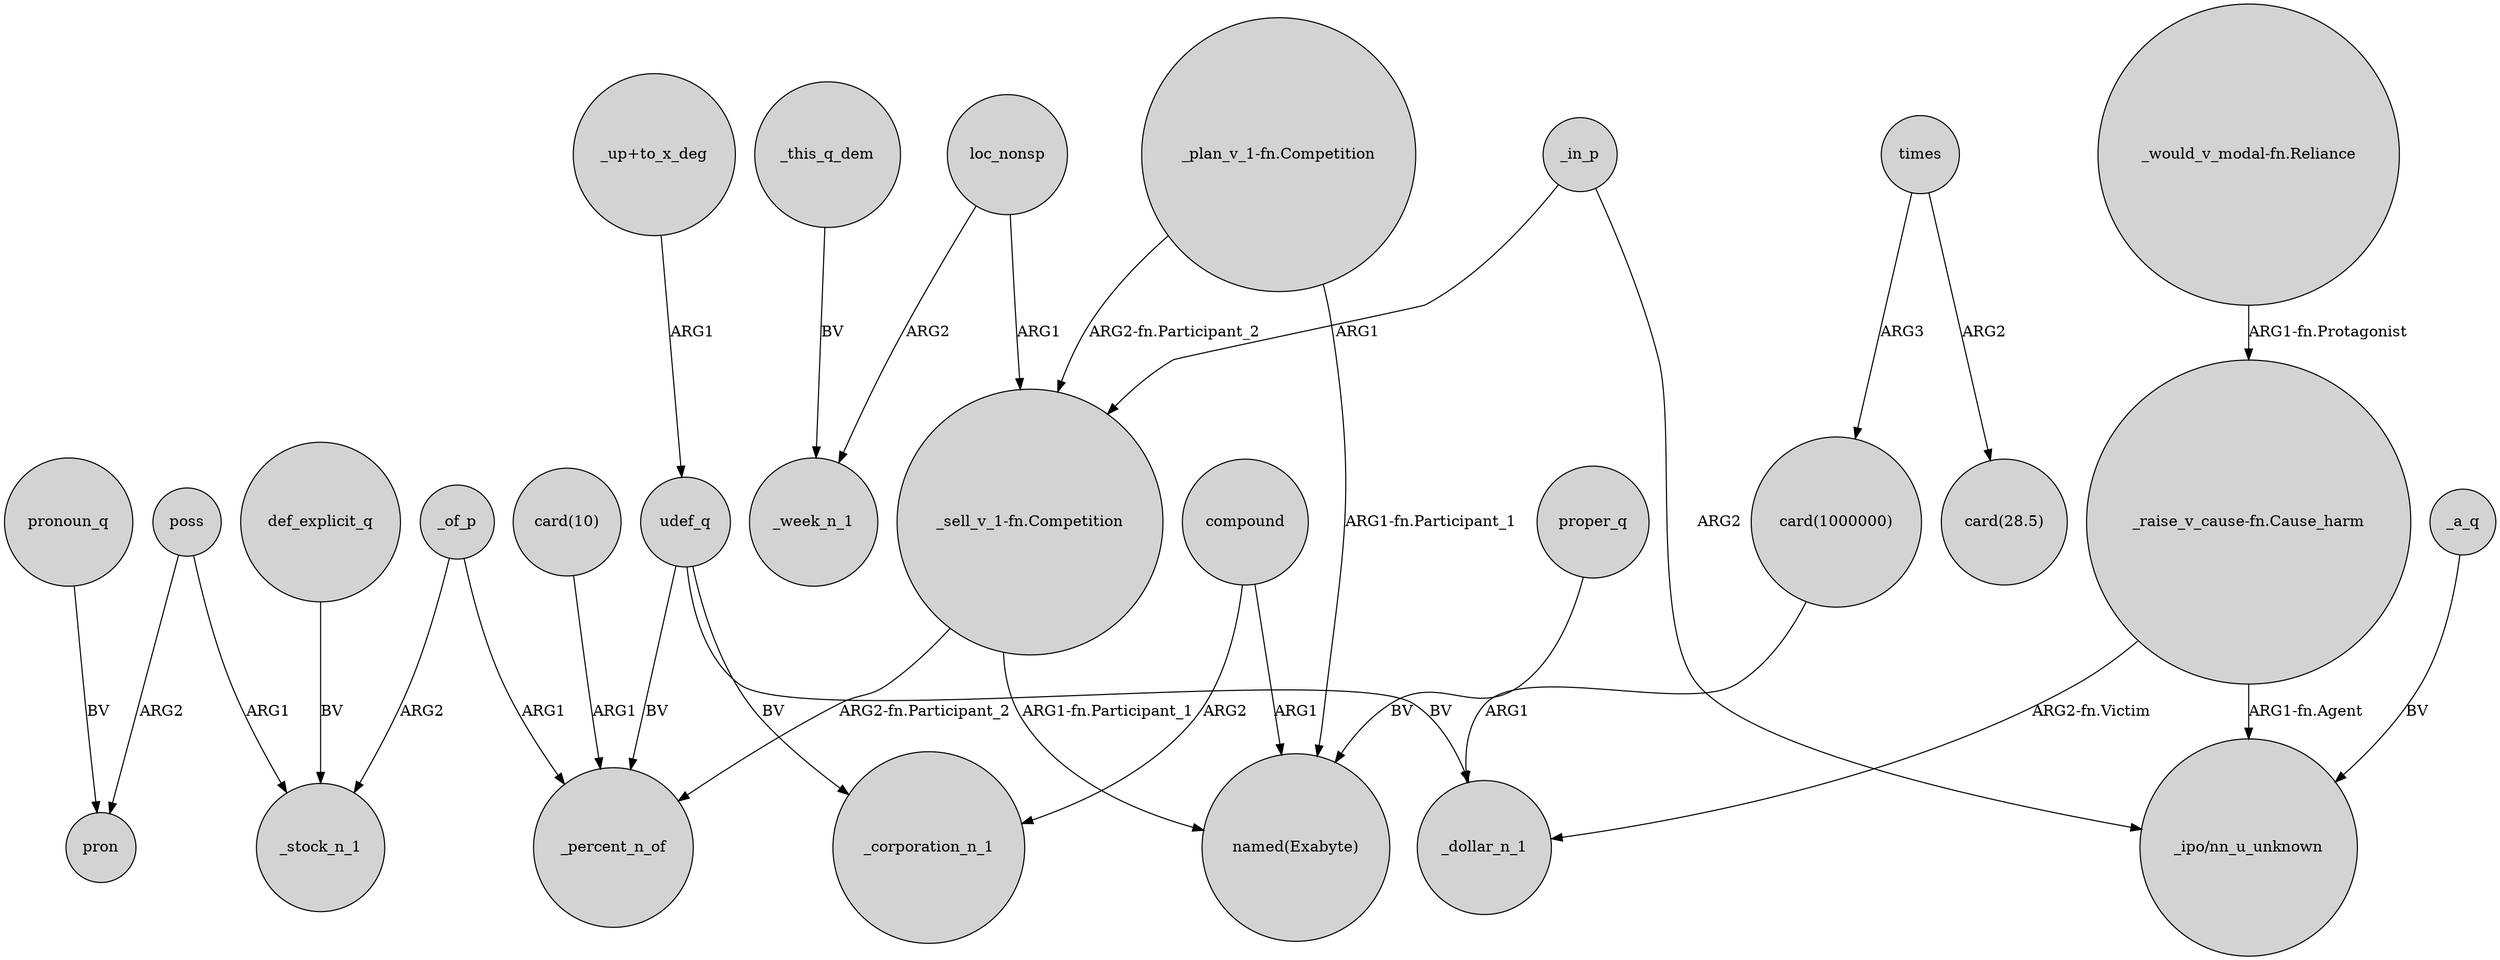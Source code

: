digraph {
	node [shape=circle style=filled]
	loc_nonsp -> "_sell_v_1-fn.Competition" [label=ARG1]
	times -> "card(1000000)" [label=ARG3]
	def_explicit_q -> _stock_n_1 [label=BV]
	loc_nonsp -> _week_n_1 [label=ARG2]
	"_would_v_modal-fn.Reliance" -> "_raise_v_cause-fn.Cause_harm" [label="ARG1-fn.Protagonist"]
	_of_p -> _percent_n_of [label=ARG1]
	"_sell_v_1-fn.Competition" -> "named(Exabyte)" [label="ARG1-fn.Participant_1"]
	"_raise_v_cause-fn.Cause_harm" -> "_ipo/nn_u_unknown" [label="ARG1-fn.Agent"]
	pronoun_q -> pron [label=BV]
	proper_q -> "named(Exabyte)" [label=BV]
	poss -> pron [label=ARG2]
	udef_q -> _percent_n_of [label=BV]
	poss -> _stock_n_1 [label=ARG1]
	"_raise_v_cause-fn.Cause_harm" -> _dollar_n_1 [label="ARG2-fn.Victim"]
	"card(10)" -> _percent_n_of [label=ARG1]
	udef_q -> _dollar_n_1 [label=BV]
	"card(1000000)" -> _dollar_n_1 [label=ARG1]
	times -> "card(28.5)" [label=ARG2]
	"_up+to_x_deg" -> udef_q [label=ARG1]
	_of_p -> _stock_n_1 [label=ARG2]
	_in_p -> "_ipo/nn_u_unknown" [label=ARG2]
	_a_q -> "_ipo/nn_u_unknown" [label=BV]
	compound -> _corporation_n_1 [label=ARG2]
	udef_q -> _corporation_n_1 [label=BV]
	"_plan_v_1-fn.Competition" -> "named(Exabyte)" [label="ARG1-fn.Participant_1"]
	"_sell_v_1-fn.Competition" -> _percent_n_of [label="ARG2-fn.Participant_2"]
	compound -> "named(Exabyte)" [label=ARG1]
	"_plan_v_1-fn.Competition" -> "_sell_v_1-fn.Competition" [label="ARG2-fn.Participant_2"]
	_in_p -> "_sell_v_1-fn.Competition" [label=ARG1]
	_this_q_dem -> _week_n_1 [label=BV]
}
